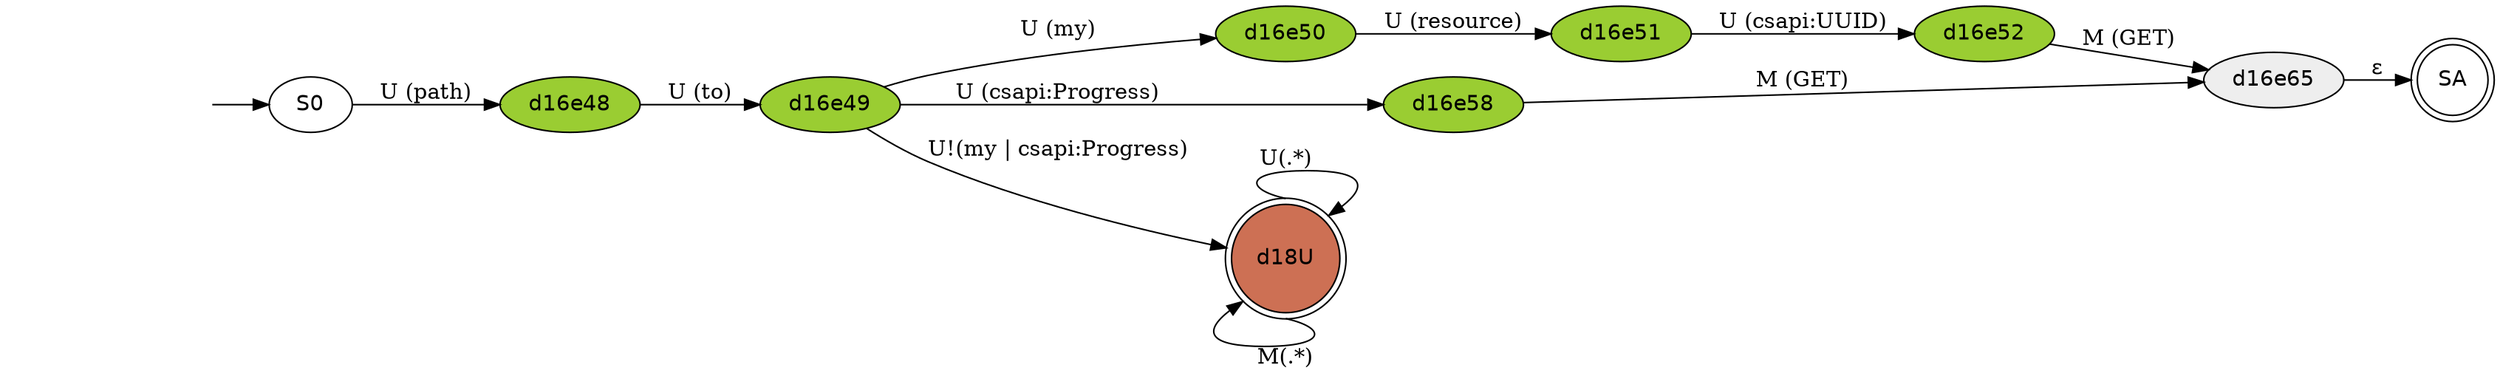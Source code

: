 digraph Checker { rankdir=LR; fontname="Helvetica"; labelloc=b;
       
                    node [fontname="Helvetica", shape=ellipse, style=filled,fillcolor="#EEEEEE"]
               
           {
           rank=source
           REAL_START
}
               {
               rank=same
           S0
           }
           {
           REAL_START->S0
           S0->d16e48 [label="U (path)"];
           d16e48->d16e49 [label="U (to)"];
           d16e49->d16e50 [label="U (my)"];
           d16e49->d16e58 [label="U (csapi:Progress)"];
           d16e49->d18U [label="U!(my | csapi:Progress)"];
           d16e50->d16e51 [label="U (resource)"];
           d16e51->d16e52 [label="U (csapi:UUID)"];
           d16e52->d16e65 [label="M (GET)"];
           d16e58->d16e65 [label="M (GET)"];
           d16e65->SA [label="ε"];
           d18U->d18U [label="U(.*)", tailport=n, headport=ne]
           d18U->d18U [label="M(.*)", tailport=s, headport=sw]
           }

//Nodes

       REAL_START[style=invis]
S0[label="S0", fillcolor="white"]
d16e48[label="d16e48", fillcolor="yellowgreen"]
d16e49[label="d16e49", fillcolor="yellowgreen"]
d16e50[label="d16e50", fillcolor="yellowgreen"]
d16e51[label="d16e51", fillcolor="yellowgreen"]
d16e52[label="d16e52", fillcolor="yellowgreen"]
d16e58[label="d16e58", fillcolor="yellowgreen"]
d16e65[label="d16e65"]
d18U[label="d18U", fillcolor="salmon3", shape="doublecircle"]
SA[label="SA", shape=doublecircle, fillcolor="white"]
}
